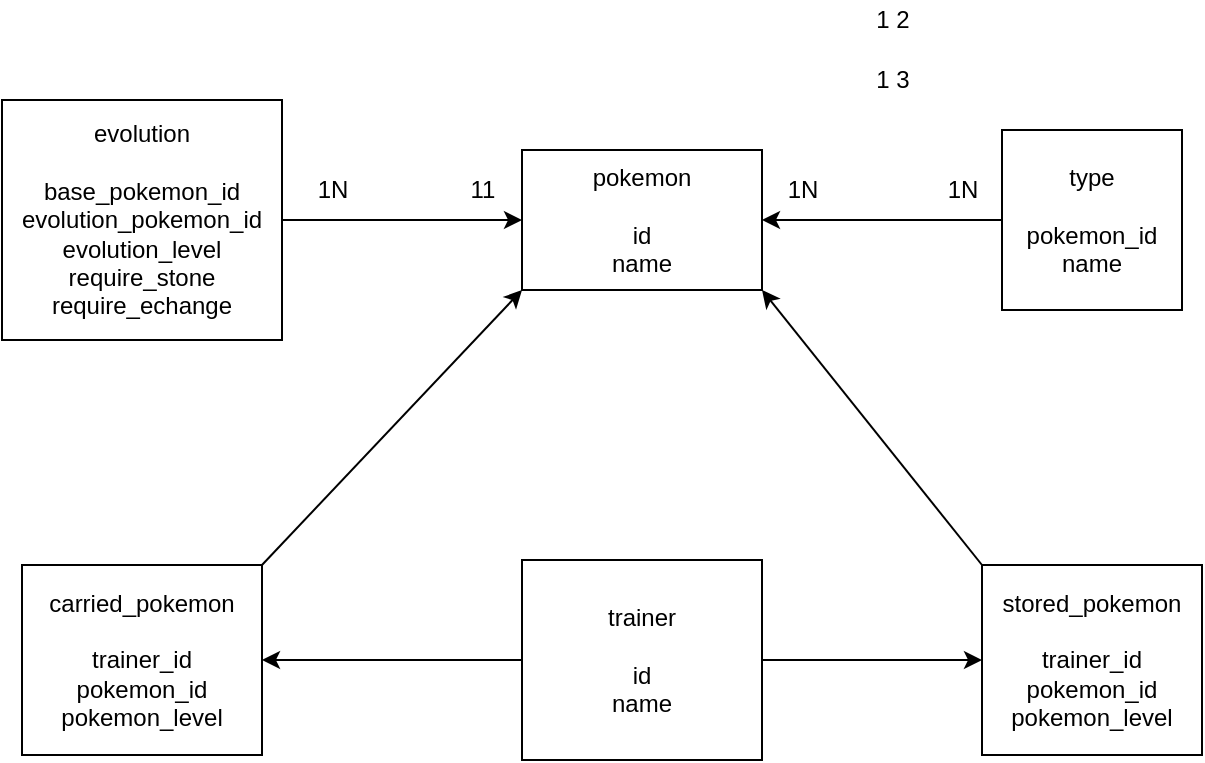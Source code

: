 <mxfile>
    <diagram id="qWqBq9MQV76seBLCHzSJ" name="Page-1">
        <mxGraphModel dx="753" dy="654" grid="1" gridSize="10" guides="1" tooltips="1" connect="1" arrows="1" fold="1" page="1" pageScale="1" pageWidth="827" pageHeight="1169" math="0" shadow="0">
            <root>
                <mxCell id="0"/>
                <mxCell id="1" parent="0"/>
                <mxCell id="2" value="pokemon&lt;br&gt;&lt;br&gt;id&lt;br&gt;name" style="whiteSpace=wrap;html=1;" vertex="1" parent="1">
                    <mxGeometry x="310" y="270" width="120" height="70" as="geometry"/>
                </mxCell>
                <mxCell id="16" style="edgeStyle=none;html=1;exitX=1;exitY=0.5;exitDx=0;exitDy=0;entryX=0;entryY=0.5;entryDx=0;entryDy=0;" edge="1" parent="1" source="3" target="6">
                    <mxGeometry relative="1" as="geometry"/>
                </mxCell>
                <mxCell id="17" style="edgeStyle=none;html=1;exitX=0;exitY=0.5;exitDx=0;exitDy=0;entryX=1;entryY=0.5;entryDx=0;entryDy=0;" edge="1" parent="1" source="3" target="7">
                    <mxGeometry relative="1" as="geometry"/>
                </mxCell>
                <mxCell id="3" value="trainer&lt;br&gt;&lt;br&gt;id&lt;br&gt;name" style="whiteSpace=wrap;html=1;" vertex="1" parent="1">
                    <mxGeometry x="310" y="475" width="120" height="100" as="geometry"/>
                </mxCell>
                <mxCell id="18" style="edgeStyle=none;html=1;exitX=0;exitY=0.5;exitDx=0;exitDy=0;entryX=1;entryY=0.5;entryDx=0;entryDy=0;" edge="1" parent="1" source="4" target="2">
                    <mxGeometry relative="1" as="geometry"/>
                </mxCell>
                <mxCell id="4" value="type&lt;br&gt;&lt;br&gt;pokemon_id&lt;br&gt;name" style="whiteSpace=wrap;html=1;" vertex="1" parent="1">
                    <mxGeometry x="550" y="260" width="90" height="90" as="geometry"/>
                </mxCell>
                <mxCell id="12" style="edgeStyle=none;html=1;exitX=0;exitY=0;exitDx=0;exitDy=0;entryX=1;entryY=1;entryDx=0;entryDy=0;" edge="1" parent="1" source="6" target="2">
                    <mxGeometry relative="1" as="geometry"/>
                </mxCell>
                <mxCell id="6" value="stored_pokemon&lt;br&gt;&lt;br&gt;trainer_id&lt;br&gt;pokemon_id&lt;br&gt;pokemon_level" style="whiteSpace=wrap;html=1;" vertex="1" parent="1">
                    <mxGeometry x="540" y="477.5" width="110" height="95" as="geometry"/>
                </mxCell>
                <mxCell id="11" style="edgeStyle=none;html=1;exitX=1;exitY=0;exitDx=0;exitDy=0;entryX=0;entryY=1;entryDx=0;entryDy=0;" edge="1" parent="1" source="7" target="2">
                    <mxGeometry relative="1" as="geometry">
                        <mxPoint x="300" y="380" as="targetPoint"/>
                    </mxGeometry>
                </mxCell>
                <mxCell id="7" value="carried_pokemon&lt;br&gt;&lt;br&gt;trainer_id&lt;br&gt;pokemon_id&lt;br&gt;pokemon_level" style="whiteSpace=wrap;html=1;" vertex="1" parent="1">
                    <mxGeometry x="60" y="477.5" width="120" height="95" as="geometry"/>
                </mxCell>
                <mxCell id="19" style="edgeStyle=none;html=1;exitX=1;exitY=0.5;exitDx=0;exitDy=0;entryX=0;entryY=0.5;entryDx=0;entryDy=0;" edge="1" parent="1" source="8" target="2">
                    <mxGeometry relative="1" as="geometry"/>
                </mxCell>
                <mxCell id="8" value="evolution&lt;br&gt;&lt;br&gt;base_pokemon_id&lt;br&gt;evolution_pokemon_id&lt;br&gt;evolution_level&lt;br&gt;require_stone&lt;br&gt;require_echange" style="whiteSpace=wrap;html=1;" vertex="1" parent="1">
                    <mxGeometry x="50" y="245" width="140" height="120" as="geometry"/>
                </mxCell>
                <mxCell id="20" value="1N" style="text;html=1;align=center;verticalAlign=middle;resizable=0;points=[];autosize=1;strokeColor=none;fillColor=none;" vertex="1" parent="1">
                    <mxGeometry x="200" y="280" width="30" height="20" as="geometry"/>
                </mxCell>
                <mxCell id="21" value="11" style="text;html=1;align=center;verticalAlign=middle;resizable=0;points=[];autosize=1;strokeColor=none;fillColor=none;" vertex="1" parent="1">
                    <mxGeometry x="275" y="280" width="30" height="20" as="geometry"/>
                </mxCell>
                <mxCell id="22" value="1N" style="text;html=1;align=center;verticalAlign=middle;resizable=0;points=[];autosize=1;strokeColor=none;fillColor=none;" vertex="1" parent="1">
                    <mxGeometry x="435" y="280" width="30" height="20" as="geometry"/>
                </mxCell>
                <mxCell id="23" value="1N" style="text;html=1;align=center;verticalAlign=middle;resizable=0;points=[];autosize=1;strokeColor=none;fillColor=none;" vertex="1" parent="1">
                    <mxGeometry x="515" y="280" width="30" height="20" as="geometry"/>
                </mxCell>
                <mxCell id="24" value="1 2" style="text;html=1;align=center;verticalAlign=middle;resizable=0;points=[];autosize=1;strokeColor=none;fillColor=none;" vertex="1" parent="1">
                    <mxGeometry x="480" y="195" width="30" height="20" as="geometry"/>
                </mxCell>
                <mxCell id="25" value="1 3" style="text;html=1;align=center;verticalAlign=middle;resizable=0;points=[];autosize=1;strokeColor=none;fillColor=none;" vertex="1" parent="1">
                    <mxGeometry x="480" y="225" width="30" height="20" as="geometry"/>
                </mxCell>
            </root>
        </mxGraphModel>
    </diagram>
</mxfile>